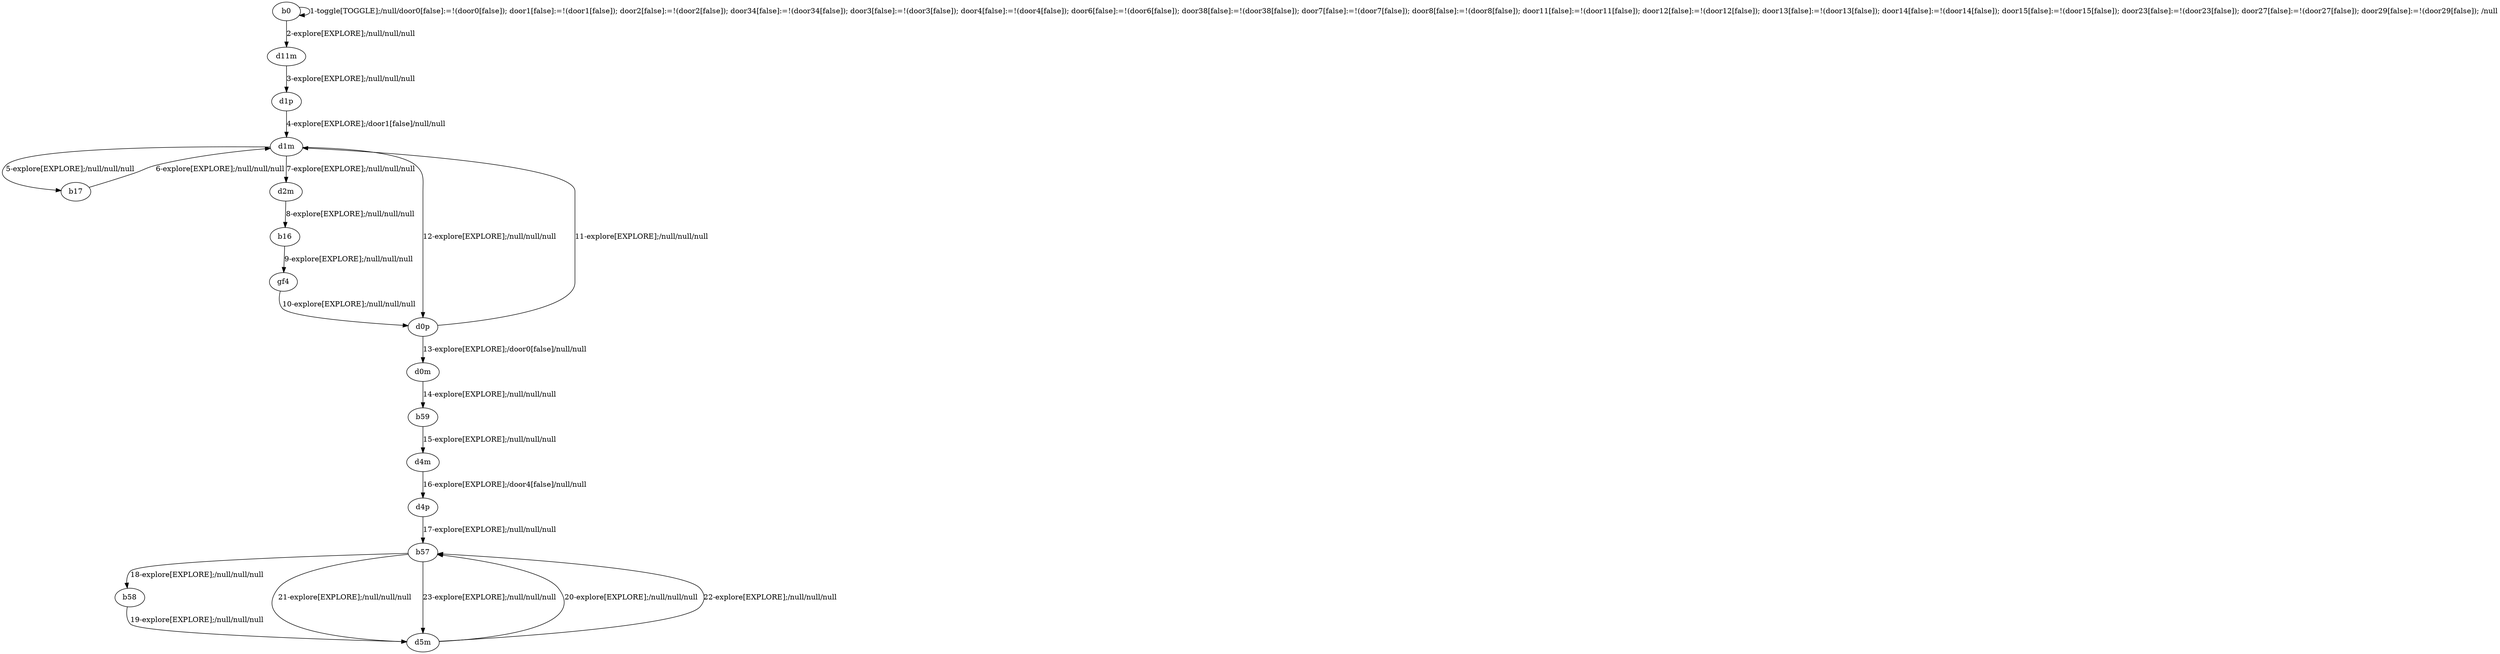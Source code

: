 # Total number of goals covered by this test: 1
# gf4 --> d0p

digraph g {
"b0" -> "b0" [label = "1-toggle[TOGGLE];/null/door0[false]:=!(door0[false]); door1[false]:=!(door1[false]); door2[false]:=!(door2[false]); door34[false]:=!(door34[false]); door3[false]:=!(door3[false]); door4[false]:=!(door4[false]); door6[false]:=!(door6[false]); door38[false]:=!(door38[false]); door7[false]:=!(door7[false]); door8[false]:=!(door8[false]); door11[false]:=!(door11[false]); door12[false]:=!(door12[false]); door13[false]:=!(door13[false]); door14[false]:=!(door14[false]); door15[false]:=!(door15[false]); door23[false]:=!(door23[false]); door27[false]:=!(door27[false]); door29[false]:=!(door29[false]); /null"];
"b0" -> "d11m" [label = "2-explore[EXPLORE];/null/null/null"];
"d11m" -> "d1p" [label = "3-explore[EXPLORE];/null/null/null"];
"d1p" -> "d1m" [label = "4-explore[EXPLORE];/door1[false]/null/null"];
"d1m" -> "b17" [label = "5-explore[EXPLORE];/null/null/null"];
"b17" -> "d1m" [label = "6-explore[EXPLORE];/null/null/null"];
"d1m" -> "d2m" [label = "7-explore[EXPLORE];/null/null/null"];
"d2m" -> "b16" [label = "8-explore[EXPLORE];/null/null/null"];
"b16" -> "gf4" [label = "9-explore[EXPLORE];/null/null/null"];
"gf4" -> "d0p" [label = "10-explore[EXPLORE];/null/null/null"];
"d0p" -> "d1m" [label = "11-explore[EXPLORE];/null/null/null"];
"d1m" -> "d0p" [label = "12-explore[EXPLORE];/null/null/null"];
"d0p" -> "d0m" [label = "13-explore[EXPLORE];/door0[false]/null/null"];
"d0m" -> "b59" [label = "14-explore[EXPLORE];/null/null/null"];
"b59" -> "d4m" [label = "15-explore[EXPLORE];/null/null/null"];
"d4m" -> "d4p" [label = "16-explore[EXPLORE];/door4[false]/null/null"];
"d4p" -> "b57" [label = "17-explore[EXPLORE];/null/null/null"];
"b57" -> "b58" [label = "18-explore[EXPLORE];/null/null/null"];
"b58" -> "d5m" [label = "19-explore[EXPLORE];/null/null/null"];
"d5m" -> "b57" [label = "20-explore[EXPLORE];/null/null/null"];
"b57" -> "d5m" [label = "21-explore[EXPLORE];/null/null/null"];
"d5m" -> "b57" [label = "22-explore[EXPLORE];/null/null/null"];
"b57" -> "d5m" [label = "23-explore[EXPLORE];/null/null/null"];
}